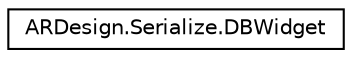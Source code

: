 digraph "Graphical Class Hierarchy"
{
 // LATEX_PDF_SIZE
  edge [fontname="Helvetica",fontsize="10",labelfontname="Helvetica",labelfontsize="10"];
  node [fontname="Helvetica",fontsize="10",shape=record];
  rankdir="LR";
  Node0 [label="ARDesign.Serialize.DBWidget",height=0.2,width=0.4,color="black", fillcolor="white", style="filled",URL="$struct_a_r_design_1_1_serialize_1_1_d_b_widget.html",tooltip="Struct for storing widget info - Designed for JSON deserialization"];
}
